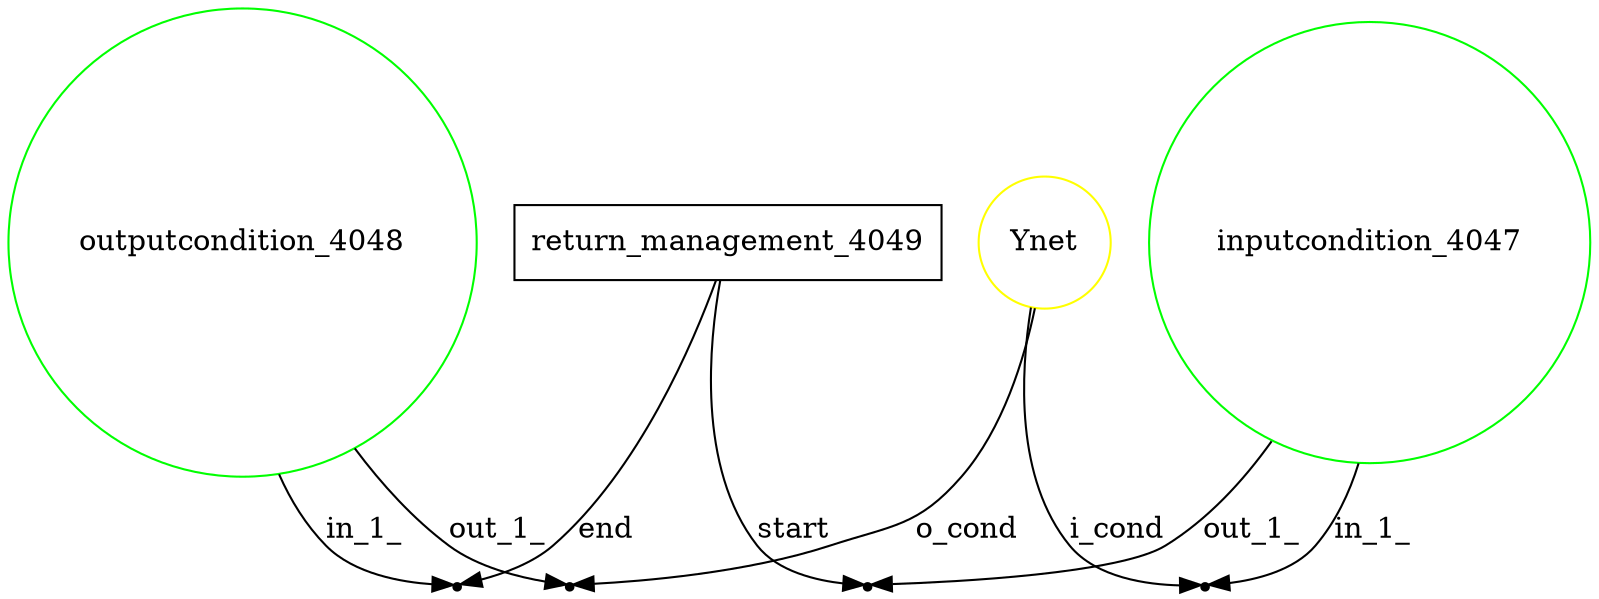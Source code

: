 digraph {
//RETURN_MANAGEMENT 
	outputcondition_4048[shape=circle, color=green];
	outputcondition_4048->_return_management_4049_outputcondition_4048[label=in_1_];
	outputcondition_4048->_outputcondition_4048_Ynet[label=out_1_];
	inputcondition_4047[shape=circle, color=green];
	inputcondition_4047->_inputcondition_4047_Ynet[label=in_1_];
	inputcondition_4047->_inputcondition_4047_return_management_4049[label=out_1_];
	return_management_4049[shape=box];
	return_management_4049->_inputcondition_4047_return_management_4049[label=start];
	return_management_4049->_return_management_4049_outputcondition_4048[label=end];
	Ynet[shape=circle, color=yellow];
	Ynet->_inputcondition_4047_Ynet[label=i_cond];
	Ynet->_outputcondition_4048_Ynet[label=o_cond];
	_inputcondition_4047_Ynet [shape=point];
	_outputcondition_4048_Ynet [shape=point];
	_inputcondition_4047_return_management_4049 [shape=point];
	_return_management_4049_outputcondition_4048 [shape=point];
}